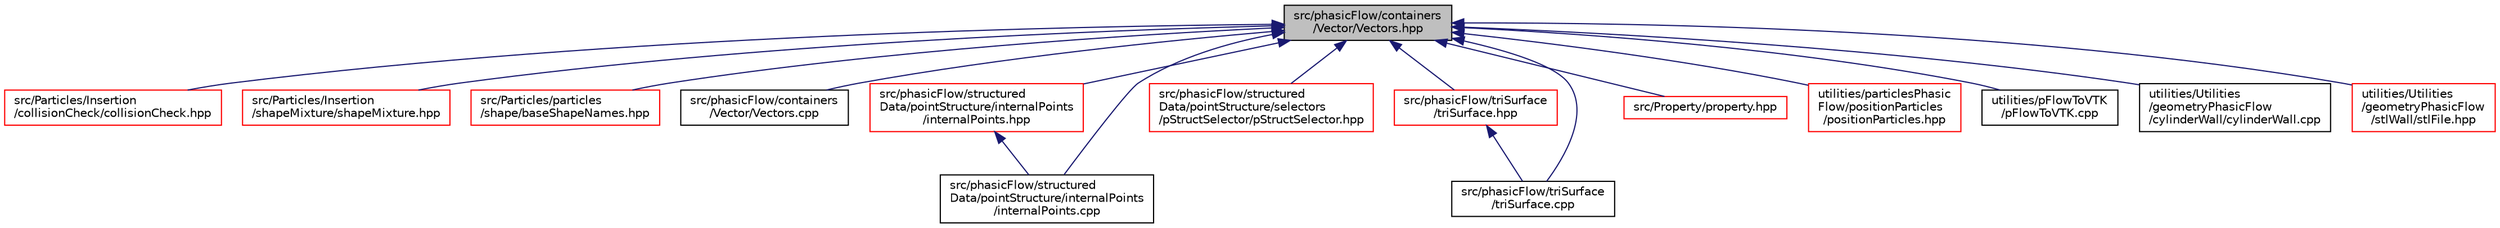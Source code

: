 digraph "src/phasicFlow/containers/Vector/Vectors.hpp"
{
 // LATEX_PDF_SIZE
  edge [fontname="Helvetica",fontsize="10",labelfontname="Helvetica",labelfontsize="10"];
  node [fontname="Helvetica",fontsize="10",shape=record];
  Node1 [label="src/phasicFlow/containers\l/Vector/Vectors.hpp",height=0.2,width=0.4,color="black", fillcolor="grey75", style="filled", fontcolor="black",tooltip=" "];
  Node1 -> Node2 [dir="back",color="midnightblue",fontsize="10",style="solid",fontname="Helvetica"];
  Node2 [label="src/Particles/Insertion\l/collisionCheck/collisionCheck.hpp",height=0.2,width=0.4,color="red", fillcolor="white", style="filled",URL="$collisionCheck_8hpp.html",tooltip=" "];
  Node1 -> Node11 [dir="back",color="midnightblue",fontsize="10",style="solid",fontname="Helvetica"];
  Node11 [label="src/Particles/Insertion\l/shapeMixture/shapeMixture.hpp",height=0.2,width=0.4,color="red", fillcolor="white", style="filled",URL="$shapeMixture_8hpp.html",tooltip=" "];
  Node1 -> Node15 [dir="back",color="midnightblue",fontsize="10",style="solid",fontname="Helvetica"];
  Node15 [label="src/Particles/particles\l/shape/baseShapeNames.hpp",height=0.2,width=0.4,color="red", fillcolor="white", style="filled",URL="$baseShapeNames_8hpp.html",tooltip=" "];
  Node1 -> Node57 [dir="back",color="midnightblue",fontsize="10",style="solid",fontname="Helvetica"];
  Node57 [label="src/phasicFlow/containers\l/Vector/Vectors.cpp",height=0.2,width=0.4,color="black", fillcolor="white", style="filled",URL="$Vectors_8cpp.html",tooltip=" "];
  Node1 -> Node58 [dir="back",color="midnightblue",fontsize="10",style="solid",fontname="Helvetica"];
  Node58 [label="src/phasicFlow/structured\lData/pointStructure/internalPoints\l/internalPoints.hpp",height=0.2,width=0.4,color="red", fillcolor="white", style="filled",URL="$internalPoints_8hpp.html",tooltip=" "];
  Node58 -> Node128 [dir="back",color="midnightblue",fontsize="10",style="solid",fontname="Helvetica"];
  Node128 [label="src/phasicFlow/structured\lData/pointStructure/internalPoints\l/internalPoints.cpp",height=0.2,width=0.4,color="black", fillcolor="white", style="filled",URL="$internalPoints_8cpp.html",tooltip=" "];
  Node1 -> Node128 [dir="back",color="midnightblue",fontsize="10",style="solid",fontname="Helvetica"];
  Node1 -> Node146 [dir="back",color="midnightblue",fontsize="10",style="solid",fontname="Helvetica"];
  Node146 [label="src/phasicFlow/structured\lData/pointStructure/selectors\l/pStructSelector/pStructSelector.hpp",height=0.2,width=0.4,color="red", fillcolor="white", style="filled",URL="$pStructSelector_8hpp.html",tooltip=" "];
  Node1 -> Node147 [dir="back",color="midnightblue",fontsize="10",style="solid",fontname="Helvetica"];
  Node147 [label="src/phasicFlow/triSurface\l/triSurface.hpp",height=0.2,width=0.4,color="red", fillcolor="white", style="filled",URL="$triSurface_8hpp.html",tooltip=" "];
  Node147 -> Node161 [dir="back",color="midnightblue",fontsize="10",style="solid",fontname="Helvetica"];
  Node161 [label="src/phasicFlow/triSurface\l/triSurface.cpp",height=0.2,width=0.4,color="black", fillcolor="white", style="filled",URL="$triSurface_8cpp.html",tooltip=" "];
  Node1 -> Node161 [dir="back",color="midnightblue",fontsize="10",style="solid",fontname="Helvetica"];
  Node1 -> Node162 [dir="back",color="midnightblue",fontsize="10",style="solid",fontname="Helvetica"];
  Node162 [label="src/Property/property.hpp",height=0.2,width=0.4,color="red", fillcolor="white", style="filled",URL="$property_8hpp.html",tooltip=" "];
  Node1 -> Node165 [dir="back",color="midnightblue",fontsize="10",style="solid",fontname="Helvetica"];
  Node165 [label="utilities/particlesPhasic\lFlow/positionParticles\l/positionParticles.hpp",height=0.2,width=0.4,color="red", fillcolor="white", style="filled",URL="$positionParticles_8hpp.html",tooltip=" "];
  Node1 -> Node100 [dir="back",color="midnightblue",fontsize="10",style="solid",fontname="Helvetica"];
  Node100 [label="utilities/pFlowToVTK\l/pFlowToVTK.cpp",height=0.2,width=0.4,color="black", fillcolor="white", style="filled",URL="$pFlowToVTK_8cpp.html",tooltip=" "];
  Node1 -> Node172 [dir="back",color="midnightblue",fontsize="10",style="solid",fontname="Helvetica"];
  Node172 [label="utilities/Utilities\l/geometryPhasicFlow\l/cylinderWall/cylinderWall.cpp",height=0.2,width=0.4,color="black", fillcolor="white", style="filled",URL="$cylinderWall_8cpp.html",tooltip=" "];
  Node1 -> Node173 [dir="back",color="midnightblue",fontsize="10",style="solid",fontname="Helvetica"];
  Node173 [label="utilities/Utilities\l/geometryPhasicFlow\l/stlWall/stlFile.hpp",height=0.2,width=0.4,color="red", fillcolor="white", style="filled",URL="$stlFile_8hpp.html",tooltip=" "];
}
